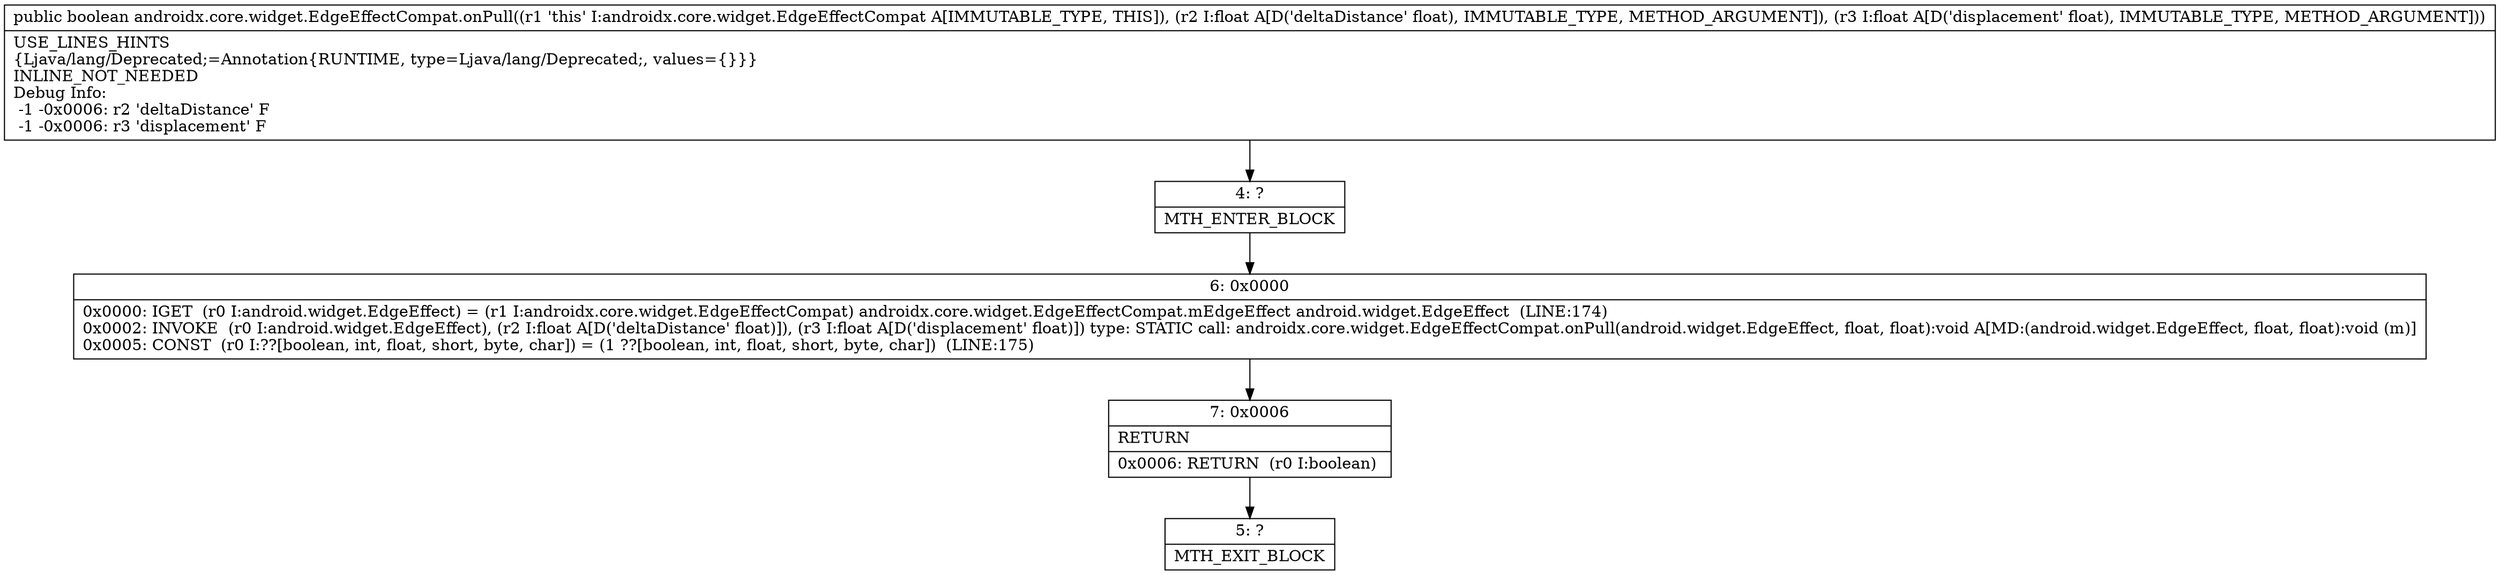 digraph "CFG forandroidx.core.widget.EdgeEffectCompat.onPull(FF)Z" {
Node_4 [shape=record,label="{4\:\ ?|MTH_ENTER_BLOCK\l}"];
Node_6 [shape=record,label="{6\:\ 0x0000|0x0000: IGET  (r0 I:android.widget.EdgeEffect) = (r1 I:androidx.core.widget.EdgeEffectCompat) androidx.core.widget.EdgeEffectCompat.mEdgeEffect android.widget.EdgeEffect  (LINE:174)\l0x0002: INVOKE  (r0 I:android.widget.EdgeEffect), (r2 I:float A[D('deltaDistance' float)]), (r3 I:float A[D('displacement' float)]) type: STATIC call: androidx.core.widget.EdgeEffectCompat.onPull(android.widget.EdgeEffect, float, float):void A[MD:(android.widget.EdgeEffect, float, float):void (m)]\l0x0005: CONST  (r0 I:??[boolean, int, float, short, byte, char]) = (1 ??[boolean, int, float, short, byte, char])  (LINE:175)\l}"];
Node_7 [shape=record,label="{7\:\ 0x0006|RETURN\l|0x0006: RETURN  (r0 I:boolean) \l}"];
Node_5 [shape=record,label="{5\:\ ?|MTH_EXIT_BLOCK\l}"];
MethodNode[shape=record,label="{public boolean androidx.core.widget.EdgeEffectCompat.onPull((r1 'this' I:androidx.core.widget.EdgeEffectCompat A[IMMUTABLE_TYPE, THIS]), (r2 I:float A[D('deltaDistance' float), IMMUTABLE_TYPE, METHOD_ARGUMENT]), (r3 I:float A[D('displacement' float), IMMUTABLE_TYPE, METHOD_ARGUMENT]))  | USE_LINES_HINTS\l\{Ljava\/lang\/Deprecated;=Annotation\{RUNTIME, type=Ljava\/lang\/Deprecated;, values=\{\}\}\}\lINLINE_NOT_NEEDED\lDebug Info:\l  \-1 \-0x0006: r2 'deltaDistance' F\l  \-1 \-0x0006: r3 'displacement' F\l}"];
MethodNode -> Node_4;Node_4 -> Node_6;
Node_6 -> Node_7;
Node_7 -> Node_5;
}

